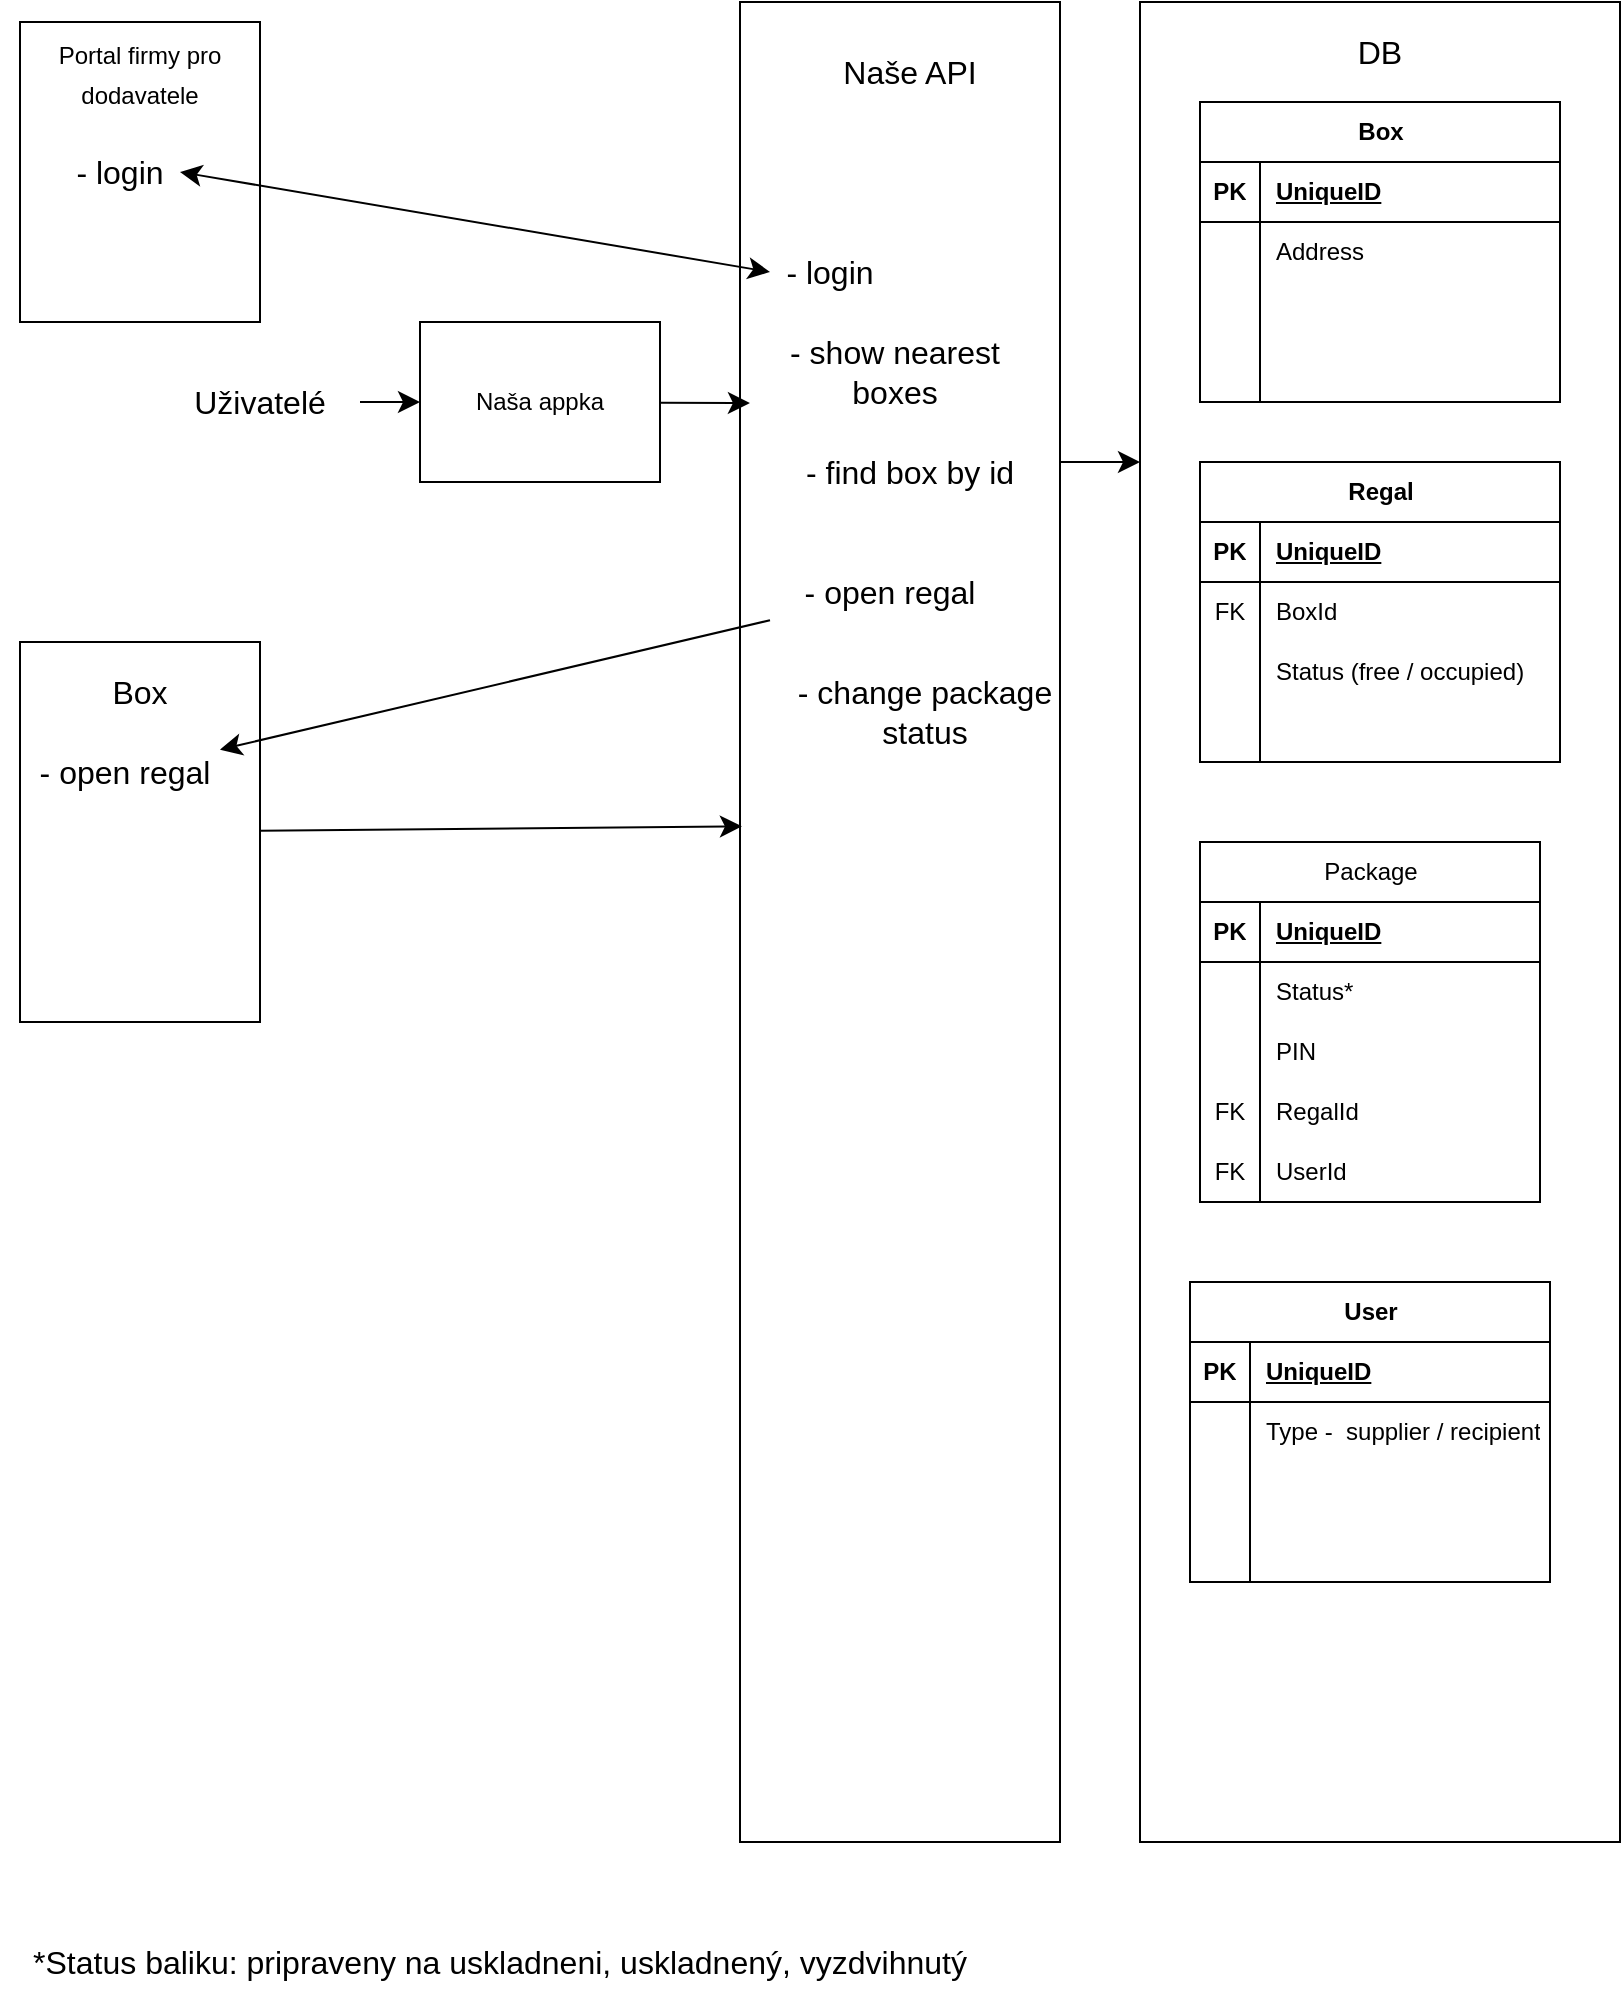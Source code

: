 <mxfile version="27.1.6">
  <diagram name="Page-1" id="fpoBpxdT-4FCp8Kz1NDN">
    <mxGraphModel grid="1" page="1" gridSize="10" guides="1" tooltips="1" connect="1" arrows="1" fold="1" pageScale="1" pageWidth="850" pageHeight="1100" math="0" shadow="0">
      <root>
        <mxCell id="0" />
        <mxCell id="1" parent="0" />
        <mxCell id="mqFSxtQdK90xiAjEzPiB-34" value="" style="rounded=0;whiteSpace=wrap;html=1;" vertex="1" parent="1">
          <mxGeometry x="600" y="40" width="240" height="920" as="geometry" />
        </mxCell>
        <mxCell id="mqFSxtQdK90xiAjEzPiB-5" value="DB" style="text;strokeColor=none;fillColor=none;html=1;align=center;verticalAlign=middle;whiteSpace=wrap;rounded=0;fontSize=16;" vertex="1" parent="1">
          <mxGeometry x="690" y="50" width="60" height="30" as="geometry" />
        </mxCell>
        <mxCell id="mqFSxtQdK90xiAjEzPiB-12" value="" style="rounded=0;whiteSpace=wrap;html=1;" vertex="1" parent="1">
          <mxGeometry x="400" y="40" width="160" height="920" as="geometry" />
        </mxCell>
        <mxCell id="2g41nI-Sr9BnSJJFJO3b-2" value="Naše API" style="text;strokeColor=none;fillColor=none;html=1;align=center;verticalAlign=middle;whiteSpace=wrap;rounded=0;fontSize=16;" vertex="1" parent="1">
          <mxGeometry x="425" y="50" width="120" height="50" as="geometry" />
        </mxCell>
        <mxCell id="mqFSxtQdK90xiAjEzPiB-17" value="Naša appka" style="rounded=0;whiteSpace=wrap;html=1;" vertex="1" parent="1">
          <mxGeometry x="240" y="200" width="120" height="80" as="geometry" />
        </mxCell>
        <mxCell id="mqFSxtQdK90xiAjEzPiB-18" value="- login" style="text;strokeColor=none;fillColor=none;html=1;align=center;verticalAlign=middle;whiteSpace=wrap;rounded=0;fontSize=16;" vertex="1" parent="1">
          <mxGeometry x="415" y="160" width="60" height="30" as="geometry" />
        </mxCell>
        <mxCell id="mqFSxtQdK90xiAjEzPiB-21" value="- show nearest boxes" style="text;strokeColor=none;fillColor=none;html=1;align=center;verticalAlign=middle;whiteSpace=wrap;rounded=0;fontSize=16;" vertex="1" parent="1">
          <mxGeometry x="415" y="210" width="125" height="30" as="geometry" />
        </mxCell>
        <mxCell id="mqFSxtQdK90xiAjEzPiB-23" style="edgeStyle=none;curved=1;rounded=0;orthogonalLoop=1;jettySize=auto;html=1;entryX=0.031;entryY=0.218;entryDx=0;entryDy=0;entryPerimeter=0;fontSize=12;startSize=8;endSize=8;" edge="1" parent="1" source="mqFSxtQdK90xiAjEzPiB-17" target="mqFSxtQdK90xiAjEzPiB-12">
          <mxGeometry relative="1" as="geometry" />
        </mxCell>
        <mxCell id="mqFSxtQdK90xiAjEzPiB-26" value="" style="rounded=0;whiteSpace=wrap;html=1;" vertex="1" parent="1">
          <mxGeometry x="40" y="50" width="120" height="150" as="geometry" />
        </mxCell>
        <mxCell id="mqFSxtQdK90xiAjEzPiB-27" value="" style="endArrow=classic;startArrow=classic;html=1;rounded=0;fontSize=12;startSize=8;endSize=8;curved=1;exitX=1;exitY=0.5;exitDx=0;exitDy=0;entryX=0;entryY=0.5;entryDx=0;entryDy=0;" edge="1" parent="1" source="mqFSxtQdK90xiAjEzPiB-95" target="mqFSxtQdK90xiAjEzPiB-18">
          <mxGeometry width="50" height="50" relative="1" as="geometry">
            <mxPoint x="220" y="140" as="sourcePoint" />
            <mxPoint x="270" y="90" as="targetPoint" />
          </mxGeometry>
        </mxCell>
        <mxCell id="mqFSxtQdK90xiAjEzPiB-31" style="edgeStyle=none;curved=1;rounded=0;orthogonalLoop=1;jettySize=auto;html=1;fontSize=12;startSize=8;endSize=8;entryX=0.006;entryY=0.448;entryDx=0;entryDy=0;entryPerimeter=0;" edge="1" parent="1" source="mqFSxtQdK90xiAjEzPiB-30" target="mqFSxtQdK90xiAjEzPiB-12">
          <mxGeometry relative="1" as="geometry" />
        </mxCell>
        <mxCell id="mqFSxtQdK90xiAjEzPiB-30" value="" style="rounded=0;whiteSpace=wrap;html=1;" vertex="1" parent="1">
          <mxGeometry x="40" y="360" width="120" height="190" as="geometry" />
        </mxCell>
        <mxCell id="mqFSxtQdK90xiAjEzPiB-33" style="edgeStyle=none;curved=1;rounded=0;orthogonalLoop=1;jettySize=auto;html=1;entryX=0;entryY=0.5;entryDx=0;entryDy=0;fontSize=12;startSize=8;endSize=8;" edge="1" parent="1" source="mqFSxtQdK90xiAjEzPiB-32" target="mqFSxtQdK90xiAjEzPiB-17">
          <mxGeometry relative="1" as="geometry" />
        </mxCell>
        <mxCell id="mqFSxtQdK90xiAjEzPiB-32" value="Uživatelé" style="text;strokeColor=none;fillColor=none;html=1;align=center;verticalAlign=middle;whiteSpace=wrap;rounded=0;fontSize=16;" vertex="1" parent="1">
          <mxGeometry x="110" y="225" width="100" height="30" as="geometry" />
        </mxCell>
        <mxCell id="mqFSxtQdK90xiAjEzPiB-49" value="&lt;span style=&quot;font-weight: 400; text-align: left; text-wrap-mode: wrap;&quot;&gt;Package&lt;/span&gt;" style="shape=table;startSize=30;container=1;collapsible=1;childLayout=tableLayout;fixedRows=1;rowLines=0;fontStyle=1;align=center;resizeLast=1;html=1;" vertex="1" parent="1">
          <mxGeometry x="630" y="460" width="170" height="180" as="geometry" />
        </mxCell>
        <mxCell id="mqFSxtQdK90xiAjEzPiB-50" value="" style="shape=tableRow;horizontal=0;startSize=0;swimlaneHead=0;swimlaneBody=0;fillColor=none;collapsible=0;dropTarget=0;points=[[0,0.5],[1,0.5]];portConstraint=eastwest;top=0;left=0;right=0;bottom=1;" vertex="1" parent="mqFSxtQdK90xiAjEzPiB-49">
          <mxGeometry y="30" width="170" height="30" as="geometry" />
        </mxCell>
        <mxCell id="mqFSxtQdK90xiAjEzPiB-51" value="PK" style="shape=partialRectangle;connectable=0;fillColor=none;top=0;left=0;bottom=0;right=0;fontStyle=1;overflow=hidden;whiteSpace=wrap;html=1;" vertex="1" parent="mqFSxtQdK90xiAjEzPiB-50">
          <mxGeometry width="30" height="30" as="geometry">
            <mxRectangle width="30" height="30" as="alternateBounds" />
          </mxGeometry>
        </mxCell>
        <mxCell id="mqFSxtQdK90xiAjEzPiB-52" value="UniqueID" style="shape=partialRectangle;connectable=0;fillColor=none;top=0;left=0;bottom=0;right=0;align=left;spacingLeft=6;fontStyle=5;overflow=hidden;whiteSpace=wrap;html=1;" vertex="1" parent="mqFSxtQdK90xiAjEzPiB-50">
          <mxGeometry x="30" width="140" height="30" as="geometry">
            <mxRectangle width="140" height="30" as="alternateBounds" />
          </mxGeometry>
        </mxCell>
        <mxCell id="mqFSxtQdK90xiAjEzPiB-53" value="" style="shape=tableRow;horizontal=0;startSize=0;swimlaneHead=0;swimlaneBody=0;fillColor=none;collapsible=0;dropTarget=0;points=[[0,0.5],[1,0.5]];portConstraint=eastwest;top=0;left=0;right=0;bottom=0;" vertex="1" parent="mqFSxtQdK90xiAjEzPiB-49">
          <mxGeometry y="60" width="170" height="30" as="geometry" />
        </mxCell>
        <mxCell id="mqFSxtQdK90xiAjEzPiB-54" value="" style="shape=partialRectangle;connectable=0;fillColor=none;top=0;left=0;bottom=0;right=0;editable=1;overflow=hidden;whiteSpace=wrap;html=1;" vertex="1" parent="mqFSxtQdK90xiAjEzPiB-53">
          <mxGeometry width="30" height="30" as="geometry">
            <mxRectangle width="30" height="30" as="alternateBounds" />
          </mxGeometry>
        </mxCell>
        <mxCell id="mqFSxtQdK90xiAjEzPiB-55" value="Status*" style="shape=partialRectangle;connectable=0;fillColor=none;top=0;left=0;bottom=0;right=0;align=left;spacingLeft=6;overflow=hidden;whiteSpace=wrap;html=1;" vertex="1" parent="mqFSxtQdK90xiAjEzPiB-53">
          <mxGeometry x="30" width="140" height="30" as="geometry">
            <mxRectangle width="140" height="30" as="alternateBounds" />
          </mxGeometry>
        </mxCell>
        <mxCell id="mqFSxtQdK90xiAjEzPiB-56" value="" style="shape=tableRow;horizontal=0;startSize=0;swimlaneHead=0;swimlaneBody=0;fillColor=none;collapsible=0;dropTarget=0;points=[[0,0.5],[1,0.5]];portConstraint=eastwest;top=0;left=0;right=0;bottom=0;" vertex="1" parent="mqFSxtQdK90xiAjEzPiB-49">
          <mxGeometry y="90" width="170" height="30" as="geometry" />
        </mxCell>
        <mxCell id="mqFSxtQdK90xiAjEzPiB-57" value="" style="shape=partialRectangle;connectable=0;fillColor=none;top=0;left=0;bottom=0;right=0;editable=1;overflow=hidden;whiteSpace=wrap;html=1;" vertex="1" parent="mqFSxtQdK90xiAjEzPiB-56">
          <mxGeometry width="30" height="30" as="geometry">
            <mxRectangle width="30" height="30" as="alternateBounds" />
          </mxGeometry>
        </mxCell>
        <mxCell id="mqFSxtQdK90xiAjEzPiB-58" value="PIN" style="shape=partialRectangle;connectable=0;fillColor=none;top=0;left=0;bottom=0;right=0;align=left;spacingLeft=6;overflow=hidden;whiteSpace=wrap;html=1;" vertex="1" parent="mqFSxtQdK90xiAjEzPiB-56">
          <mxGeometry x="30" width="140" height="30" as="geometry">
            <mxRectangle width="140" height="30" as="alternateBounds" />
          </mxGeometry>
        </mxCell>
        <mxCell id="mqFSxtQdK90xiAjEzPiB-59" value="" style="shape=tableRow;horizontal=0;startSize=0;swimlaneHead=0;swimlaneBody=0;fillColor=none;collapsible=0;dropTarget=0;points=[[0,0.5],[1,0.5]];portConstraint=eastwest;top=0;left=0;right=0;bottom=0;" vertex="1" parent="mqFSxtQdK90xiAjEzPiB-49">
          <mxGeometry y="120" width="170" height="30" as="geometry" />
        </mxCell>
        <mxCell id="mqFSxtQdK90xiAjEzPiB-60" value="FK" style="shape=partialRectangle;connectable=0;fillColor=none;top=0;left=0;bottom=0;right=0;editable=1;overflow=hidden;whiteSpace=wrap;html=1;" vertex="1" parent="mqFSxtQdK90xiAjEzPiB-59">
          <mxGeometry width="30" height="30" as="geometry">
            <mxRectangle width="30" height="30" as="alternateBounds" />
          </mxGeometry>
        </mxCell>
        <mxCell id="mqFSxtQdK90xiAjEzPiB-61" value="RegalId" style="shape=partialRectangle;connectable=0;fillColor=none;top=0;left=0;bottom=0;right=0;align=left;spacingLeft=6;overflow=hidden;whiteSpace=wrap;html=1;" vertex="1" parent="mqFSxtQdK90xiAjEzPiB-59">
          <mxGeometry x="30" width="140" height="30" as="geometry">
            <mxRectangle width="140" height="30" as="alternateBounds" />
          </mxGeometry>
        </mxCell>
        <mxCell id="mqFSxtQdK90xiAjEzPiB-115" value="" style="shape=tableRow;horizontal=0;startSize=0;swimlaneHead=0;swimlaneBody=0;fillColor=none;collapsible=0;dropTarget=0;points=[[0,0.5],[1,0.5]];portConstraint=eastwest;top=0;left=0;right=0;bottom=0;" vertex="1" parent="mqFSxtQdK90xiAjEzPiB-49">
          <mxGeometry y="150" width="170" height="30" as="geometry" />
        </mxCell>
        <mxCell id="mqFSxtQdK90xiAjEzPiB-116" value="FK" style="shape=partialRectangle;connectable=0;fillColor=none;top=0;left=0;bottom=0;right=0;editable=1;overflow=hidden;whiteSpace=wrap;html=1;" vertex="1" parent="mqFSxtQdK90xiAjEzPiB-115">
          <mxGeometry width="30" height="30" as="geometry">
            <mxRectangle width="30" height="30" as="alternateBounds" />
          </mxGeometry>
        </mxCell>
        <mxCell id="mqFSxtQdK90xiAjEzPiB-117" value="UserId" style="shape=partialRectangle;connectable=0;fillColor=none;top=0;left=0;bottom=0;right=0;align=left;spacingLeft=6;overflow=hidden;whiteSpace=wrap;html=1;" vertex="1" parent="mqFSxtQdK90xiAjEzPiB-115">
          <mxGeometry x="30" width="140" height="30" as="geometry">
            <mxRectangle width="140" height="30" as="alternateBounds" />
          </mxGeometry>
        </mxCell>
        <mxCell id="mqFSxtQdK90xiAjEzPiB-62" value="Box" style="shape=table;startSize=30;container=1;collapsible=1;childLayout=tableLayout;fixedRows=1;rowLines=0;fontStyle=1;align=center;resizeLast=1;html=1;" vertex="1" parent="1">
          <mxGeometry x="630" y="90" width="180" height="150" as="geometry" />
        </mxCell>
        <mxCell id="mqFSxtQdK90xiAjEzPiB-63" value="" style="shape=tableRow;horizontal=0;startSize=0;swimlaneHead=0;swimlaneBody=0;fillColor=none;collapsible=0;dropTarget=0;points=[[0,0.5],[1,0.5]];portConstraint=eastwest;top=0;left=0;right=0;bottom=1;" vertex="1" parent="mqFSxtQdK90xiAjEzPiB-62">
          <mxGeometry y="30" width="180" height="30" as="geometry" />
        </mxCell>
        <mxCell id="mqFSxtQdK90xiAjEzPiB-64" value="PK" style="shape=partialRectangle;connectable=0;fillColor=none;top=0;left=0;bottom=0;right=0;fontStyle=1;overflow=hidden;whiteSpace=wrap;html=1;" vertex="1" parent="mqFSxtQdK90xiAjEzPiB-63">
          <mxGeometry width="30" height="30" as="geometry">
            <mxRectangle width="30" height="30" as="alternateBounds" />
          </mxGeometry>
        </mxCell>
        <mxCell id="mqFSxtQdK90xiAjEzPiB-65" value="UniqueID" style="shape=partialRectangle;connectable=0;fillColor=none;top=0;left=0;bottom=0;right=0;align=left;spacingLeft=6;fontStyle=5;overflow=hidden;whiteSpace=wrap;html=1;" vertex="1" parent="mqFSxtQdK90xiAjEzPiB-63">
          <mxGeometry x="30" width="150" height="30" as="geometry">
            <mxRectangle width="150" height="30" as="alternateBounds" />
          </mxGeometry>
        </mxCell>
        <mxCell id="mqFSxtQdK90xiAjEzPiB-66" value="" style="shape=tableRow;horizontal=0;startSize=0;swimlaneHead=0;swimlaneBody=0;fillColor=none;collapsible=0;dropTarget=0;points=[[0,0.5],[1,0.5]];portConstraint=eastwest;top=0;left=0;right=0;bottom=0;" vertex="1" parent="mqFSxtQdK90xiAjEzPiB-62">
          <mxGeometry y="60" width="180" height="30" as="geometry" />
        </mxCell>
        <mxCell id="mqFSxtQdK90xiAjEzPiB-67" value="" style="shape=partialRectangle;connectable=0;fillColor=none;top=0;left=0;bottom=0;right=0;editable=1;overflow=hidden;whiteSpace=wrap;html=1;" vertex="1" parent="mqFSxtQdK90xiAjEzPiB-66">
          <mxGeometry width="30" height="30" as="geometry">
            <mxRectangle width="30" height="30" as="alternateBounds" />
          </mxGeometry>
        </mxCell>
        <mxCell id="mqFSxtQdK90xiAjEzPiB-68" value="Address" style="shape=partialRectangle;connectable=0;fillColor=none;top=0;left=0;bottom=0;right=0;align=left;spacingLeft=6;overflow=hidden;whiteSpace=wrap;html=1;" vertex="1" parent="mqFSxtQdK90xiAjEzPiB-66">
          <mxGeometry x="30" width="150" height="30" as="geometry">
            <mxRectangle width="150" height="30" as="alternateBounds" />
          </mxGeometry>
        </mxCell>
        <mxCell id="mqFSxtQdK90xiAjEzPiB-69" value="" style="shape=tableRow;horizontal=0;startSize=0;swimlaneHead=0;swimlaneBody=0;fillColor=none;collapsible=0;dropTarget=0;points=[[0,0.5],[1,0.5]];portConstraint=eastwest;top=0;left=0;right=0;bottom=0;" vertex="1" parent="mqFSxtQdK90xiAjEzPiB-62">
          <mxGeometry y="90" width="180" height="30" as="geometry" />
        </mxCell>
        <mxCell id="mqFSxtQdK90xiAjEzPiB-70" value="" style="shape=partialRectangle;connectable=0;fillColor=none;top=0;left=0;bottom=0;right=0;editable=1;overflow=hidden;whiteSpace=wrap;html=1;" vertex="1" parent="mqFSxtQdK90xiAjEzPiB-69">
          <mxGeometry width="30" height="30" as="geometry">
            <mxRectangle width="30" height="30" as="alternateBounds" />
          </mxGeometry>
        </mxCell>
        <mxCell id="mqFSxtQdK90xiAjEzPiB-71" value="" style="shape=partialRectangle;connectable=0;fillColor=none;top=0;left=0;bottom=0;right=0;align=left;spacingLeft=6;overflow=hidden;whiteSpace=wrap;html=1;" vertex="1" parent="mqFSxtQdK90xiAjEzPiB-69">
          <mxGeometry x="30" width="150" height="30" as="geometry">
            <mxRectangle width="150" height="30" as="alternateBounds" />
          </mxGeometry>
        </mxCell>
        <mxCell id="mqFSxtQdK90xiAjEzPiB-72" value="" style="shape=tableRow;horizontal=0;startSize=0;swimlaneHead=0;swimlaneBody=0;fillColor=none;collapsible=0;dropTarget=0;points=[[0,0.5],[1,0.5]];portConstraint=eastwest;top=0;left=0;right=0;bottom=0;" vertex="1" parent="mqFSxtQdK90xiAjEzPiB-62">
          <mxGeometry y="120" width="180" height="30" as="geometry" />
        </mxCell>
        <mxCell id="mqFSxtQdK90xiAjEzPiB-73" value="" style="shape=partialRectangle;connectable=0;fillColor=none;top=0;left=0;bottom=0;right=0;editable=1;overflow=hidden;whiteSpace=wrap;html=1;" vertex="1" parent="mqFSxtQdK90xiAjEzPiB-72">
          <mxGeometry width="30" height="30" as="geometry">
            <mxRectangle width="30" height="30" as="alternateBounds" />
          </mxGeometry>
        </mxCell>
        <mxCell id="mqFSxtQdK90xiAjEzPiB-74" value="" style="shape=partialRectangle;connectable=0;fillColor=none;top=0;left=0;bottom=0;right=0;align=left;spacingLeft=6;overflow=hidden;whiteSpace=wrap;html=1;" vertex="1" parent="mqFSxtQdK90xiAjEzPiB-72">
          <mxGeometry x="30" width="150" height="30" as="geometry">
            <mxRectangle width="150" height="30" as="alternateBounds" />
          </mxGeometry>
        </mxCell>
        <mxCell id="mqFSxtQdK90xiAjEzPiB-75" value="Regal" style="shape=table;startSize=30;container=1;collapsible=1;childLayout=tableLayout;fixedRows=1;rowLines=0;fontStyle=1;align=center;resizeLast=1;html=1;" vertex="1" parent="1">
          <mxGeometry x="630" y="270" width="180" height="150" as="geometry" />
        </mxCell>
        <mxCell id="mqFSxtQdK90xiAjEzPiB-76" value="" style="shape=tableRow;horizontal=0;startSize=0;swimlaneHead=0;swimlaneBody=0;fillColor=none;collapsible=0;dropTarget=0;points=[[0,0.5],[1,0.5]];portConstraint=eastwest;top=0;left=0;right=0;bottom=1;" vertex="1" parent="mqFSxtQdK90xiAjEzPiB-75">
          <mxGeometry y="30" width="180" height="30" as="geometry" />
        </mxCell>
        <mxCell id="mqFSxtQdK90xiAjEzPiB-77" value="PK" style="shape=partialRectangle;connectable=0;fillColor=none;top=0;left=0;bottom=0;right=0;fontStyle=1;overflow=hidden;whiteSpace=wrap;html=1;" vertex="1" parent="mqFSxtQdK90xiAjEzPiB-76">
          <mxGeometry width="30" height="30" as="geometry">
            <mxRectangle width="30" height="30" as="alternateBounds" />
          </mxGeometry>
        </mxCell>
        <mxCell id="mqFSxtQdK90xiAjEzPiB-78" value="UniqueID" style="shape=partialRectangle;connectable=0;fillColor=none;top=0;left=0;bottom=0;right=0;align=left;spacingLeft=6;fontStyle=5;overflow=hidden;whiteSpace=wrap;html=1;" vertex="1" parent="mqFSxtQdK90xiAjEzPiB-76">
          <mxGeometry x="30" width="150" height="30" as="geometry">
            <mxRectangle width="150" height="30" as="alternateBounds" />
          </mxGeometry>
        </mxCell>
        <mxCell id="mqFSxtQdK90xiAjEzPiB-79" value="" style="shape=tableRow;horizontal=0;startSize=0;swimlaneHead=0;swimlaneBody=0;fillColor=none;collapsible=0;dropTarget=0;points=[[0,0.5],[1,0.5]];portConstraint=eastwest;top=0;left=0;right=0;bottom=0;" vertex="1" parent="mqFSxtQdK90xiAjEzPiB-75">
          <mxGeometry y="60" width="180" height="30" as="geometry" />
        </mxCell>
        <mxCell id="mqFSxtQdK90xiAjEzPiB-80" value="FK" style="shape=partialRectangle;connectable=0;fillColor=none;top=0;left=0;bottom=0;right=0;editable=1;overflow=hidden;whiteSpace=wrap;html=1;" vertex="1" parent="mqFSxtQdK90xiAjEzPiB-79">
          <mxGeometry width="30" height="30" as="geometry">
            <mxRectangle width="30" height="30" as="alternateBounds" />
          </mxGeometry>
        </mxCell>
        <mxCell id="mqFSxtQdK90xiAjEzPiB-81" value="BoxId" style="shape=partialRectangle;connectable=0;fillColor=none;top=0;left=0;bottom=0;right=0;align=left;spacingLeft=6;overflow=hidden;whiteSpace=wrap;html=1;" vertex="1" parent="mqFSxtQdK90xiAjEzPiB-79">
          <mxGeometry x="30" width="150" height="30" as="geometry">
            <mxRectangle width="150" height="30" as="alternateBounds" />
          </mxGeometry>
        </mxCell>
        <mxCell id="mqFSxtQdK90xiAjEzPiB-82" value="" style="shape=tableRow;horizontal=0;startSize=0;swimlaneHead=0;swimlaneBody=0;fillColor=none;collapsible=0;dropTarget=0;points=[[0,0.5],[1,0.5]];portConstraint=eastwest;top=0;left=0;right=0;bottom=0;" vertex="1" parent="mqFSxtQdK90xiAjEzPiB-75">
          <mxGeometry y="90" width="180" height="30" as="geometry" />
        </mxCell>
        <mxCell id="mqFSxtQdK90xiAjEzPiB-83" value="" style="shape=partialRectangle;connectable=0;fillColor=none;top=0;left=0;bottom=0;right=0;editable=1;overflow=hidden;whiteSpace=wrap;html=1;" vertex="1" parent="mqFSxtQdK90xiAjEzPiB-82">
          <mxGeometry width="30" height="30" as="geometry">
            <mxRectangle width="30" height="30" as="alternateBounds" />
          </mxGeometry>
        </mxCell>
        <mxCell id="mqFSxtQdK90xiAjEzPiB-84" value="Status (free / occupied)" style="shape=partialRectangle;connectable=0;fillColor=none;top=0;left=0;bottom=0;right=0;align=left;spacingLeft=6;overflow=hidden;whiteSpace=wrap;html=1;" vertex="1" parent="mqFSxtQdK90xiAjEzPiB-82">
          <mxGeometry x="30" width="150" height="30" as="geometry">
            <mxRectangle width="150" height="30" as="alternateBounds" />
          </mxGeometry>
        </mxCell>
        <mxCell id="mqFSxtQdK90xiAjEzPiB-85" value="" style="shape=tableRow;horizontal=0;startSize=0;swimlaneHead=0;swimlaneBody=0;fillColor=none;collapsible=0;dropTarget=0;points=[[0,0.5],[1,0.5]];portConstraint=eastwest;top=0;left=0;right=0;bottom=0;" vertex="1" parent="mqFSxtQdK90xiAjEzPiB-75">
          <mxGeometry y="120" width="180" height="30" as="geometry" />
        </mxCell>
        <mxCell id="mqFSxtQdK90xiAjEzPiB-86" value="" style="shape=partialRectangle;connectable=0;fillColor=none;top=0;left=0;bottom=0;right=0;editable=1;overflow=hidden;whiteSpace=wrap;html=1;" vertex="1" parent="mqFSxtQdK90xiAjEzPiB-85">
          <mxGeometry width="30" height="30" as="geometry">
            <mxRectangle width="30" height="30" as="alternateBounds" />
          </mxGeometry>
        </mxCell>
        <mxCell id="mqFSxtQdK90xiAjEzPiB-87" value="" style="shape=partialRectangle;connectable=0;fillColor=none;top=0;left=0;bottom=0;right=0;align=left;spacingLeft=6;overflow=hidden;whiteSpace=wrap;html=1;" vertex="1" parent="mqFSxtQdK90xiAjEzPiB-85">
          <mxGeometry x="30" width="150" height="30" as="geometry">
            <mxRectangle width="150" height="30" as="alternateBounds" />
          </mxGeometry>
        </mxCell>
        <mxCell id="mqFSxtQdK90xiAjEzPiB-88" value="*Status baliku: pripraveny na uskladneni, uskladnený, vyzdvihnutý" style="text;strokeColor=none;fillColor=none;html=1;align=center;verticalAlign=middle;whiteSpace=wrap;rounded=0;fontSize=16;" vertex="1" parent="1">
          <mxGeometry x="30" y="1000" width="500" height="40" as="geometry" />
        </mxCell>
        <mxCell id="mqFSxtQdK90xiAjEzPiB-91" value="- find box by id" style="text;strokeColor=none;fillColor=none;html=1;align=center;verticalAlign=middle;whiteSpace=wrap;rounded=0;fontSize=16;" vertex="1" parent="1">
          <mxGeometry x="415" y="260" width="140" height="30" as="geometry" />
        </mxCell>
        <mxCell id="mqFSxtQdK90xiAjEzPiB-93" style="edgeStyle=none;curved=1;rounded=0;orthogonalLoop=1;jettySize=auto;html=1;exitX=1;exitY=0.25;exitDx=0;exitDy=0;entryX=0;entryY=0.25;entryDx=0;entryDy=0;fontSize=12;startSize=8;endSize=8;" edge="1" parent="1" source="mqFSxtQdK90xiAjEzPiB-12" target="mqFSxtQdK90xiAjEzPiB-34">
          <mxGeometry relative="1" as="geometry" />
        </mxCell>
        <mxCell id="mqFSxtQdK90xiAjEzPiB-94" value="&lt;span style=&quot;font-size: 12px;&quot;&gt;Portal firmy pro dodavatele&lt;/span&gt;" style="text;strokeColor=none;fillColor=none;html=1;align=center;verticalAlign=middle;whiteSpace=wrap;rounded=0;fontSize=16;" vertex="1" parent="1">
          <mxGeometry x="50" y="60" width="100" height="30" as="geometry" />
        </mxCell>
        <mxCell id="mqFSxtQdK90xiAjEzPiB-95" value="- login" style="text;strokeColor=none;fillColor=none;html=1;align=center;verticalAlign=middle;whiteSpace=wrap;rounded=0;fontSize=16;" vertex="1" parent="1">
          <mxGeometry x="60" y="110" width="60" height="30" as="geometry" />
        </mxCell>
        <mxCell id="mqFSxtQdK90xiAjEzPiB-96" value="User" style="shape=table;startSize=30;container=1;collapsible=1;childLayout=tableLayout;fixedRows=1;rowLines=0;fontStyle=1;align=center;resizeLast=1;html=1;" vertex="1" parent="1">
          <mxGeometry x="625" y="680" width="180" height="150" as="geometry" />
        </mxCell>
        <mxCell id="mqFSxtQdK90xiAjEzPiB-97" value="" style="shape=tableRow;horizontal=0;startSize=0;swimlaneHead=0;swimlaneBody=0;fillColor=none;collapsible=0;dropTarget=0;points=[[0,0.5],[1,0.5]];portConstraint=eastwest;top=0;left=0;right=0;bottom=1;" vertex="1" parent="mqFSxtQdK90xiAjEzPiB-96">
          <mxGeometry y="30" width="180" height="30" as="geometry" />
        </mxCell>
        <mxCell id="mqFSxtQdK90xiAjEzPiB-98" value="PK" style="shape=partialRectangle;connectable=0;fillColor=none;top=0;left=0;bottom=0;right=0;fontStyle=1;overflow=hidden;whiteSpace=wrap;html=1;" vertex="1" parent="mqFSxtQdK90xiAjEzPiB-97">
          <mxGeometry width="30" height="30" as="geometry">
            <mxRectangle width="30" height="30" as="alternateBounds" />
          </mxGeometry>
        </mxCell>
        <mxCell id="mqFSxtQdK90xiAjEzPiB-99" value="UniqueID" style="shape=partialRectangle;connectable=0;fillColor=none;top=0;left=0;bottom=0;right=0;align=left;spacingLeft=6;fontStyle=5;overflow=hidden;whiteSpace=wrap;html=1;" vertex="1" parent="mqFSxtQdK90xiAjEzPiB-97">
          <mxGeometry x="30" width="150" height="30" as="geometry">
            <mxRectangle width="150" height="30" as="alternateBounds" />
          </mxGeometry>
        </mxCell>
        <mxCell id="mqFSxtQdK90xiAjEzPiB-100" value="" style="shape=tableRow;horizontal=0;startSize=0;swimlaneHead=0;swimlaneBody=0;fillColor=none;collapsible=0;dropTarget=0;points=[[0,0.5],[1,0.5]];portConstraint=eastwest;top=0;left=0;right=0;bottom=0;" vertex="1" parent="mqFSxtQdK90xiAjEzPiB-96">
          <mxGeometry y="60" width="180" height="30" as="geometry" />
        </mxCell>
        <mxCell id="mqFSxtQdK90xiAjEzPiB-101" value="" style="shape=partialRectangle;connectable=0;fillColor=none;top=0;left=0;bottom=0;right=0;editable=1;overflow=hidden;whiteSpace=wrap;html=1;" vertex="1" parent="mqFSxtQdK90xiAjEzPiB-100">
          <mxGeometry width="30" height="30" as="geometry">
            <mxRectangle width="30" height="30" as="alternateBounds" />
          </mxGeometry>
        </mxCell>
        <mxCell id="mqFSxtQdK90xiAjEzPiB-102" value="Type -&amp;nbsp; supplier / recipient" style="shape=partialRectangle;connectable=0;fillColor=none;top=0;left=0;bottom=0;right=0;align=left;spacingLeft=6;overflow=hidden;whiteSpace=wrap;html=1;" vertex="1" parent="mqFSxtQdK90xiAjEzPiB-100">
          <mxGeometry x="30" width="150" height="30" as="geometry">
            <mxRectangle width="150" height="30" as="alternateBounds" />
          </mxGeometry>
        </mxCell>
        <mxCell id="mqFSxtQdK90xiAjEzPiB-103" value="" style="shape=tableRow;horizontal=0;startSize=0;swimlaneHead=0;swimlaneBody=0;fillColor=none;collapsible=0;dropTarget=0;points=[[0,0.5],[1,0.5]];portConstraint=eastwest;top=0;left=0;right=0;bottom=0;" vertex="1" parent="mqFSxtQdK90xiAjEzPiB-96">
          <mxGeometry y="90" width="180" height="30" as="geometry" />
        </mxCell>
        <mxCell id="mqFSxtQdK90xiAjEzPiB-104" value="" style="shape=partialRectangle;connectable=0;fillColor=none;top=0;left=0;bottom=0;right=0;editable=1;overflow=hidden;whiteSpace=wrap;html=1;" vertex="1" parent="mqFSxtQdK90xiAjEzPiB-103">
          <mxGeometry width="30" height="30" as="geometry">
            <mxRectangle width="30" height="30" as="alternateBounds" />
          </mxGeometry>
        </mxCell>
        <mxCell id="mqFSxtQdK90xiAjEzPiB-105" value="" style="shape=partialRectangle;connectable=0;fillColor=none;top=0;left=0;bottom=0;right=0;align=left;spacingLeft=6;overflow=hidden;whiteSpace=wrap;html=1;" vertex="1" parent="mqFSxtQdK90xiAjEzPiB-103">
          <mxGeometry x="30" width="150" height="30" as="geometry">
            <mxRectangle width="150" height="30" as="alternateBounds" />
          </mxGeometry>
        </mxCell>
        <mxCell id="mqFSxtQdK90xiAjEzPiB-106" value="" style="shape=tableRow;horizontal=0;startSize=0;swimlaneHead=0;swimlaneBody=0;fillColor=none;collapsible=0;dropTarget=0;points=[[0,0.5],[1,0.5]];portConstraint=eastwest;top=0;left=0;right=0;bottom=0;" vertex="1" parent="mqFSxtQdK90xiAjEzPiB-96">
          <mxGeometry y="120" width="180" height="30" as="geometry" />
        </mxCell>
        <mxCell id="mqFSxtQdK90xiAjEzPiB-107" value="" style="shape=partialRectangle;connectable=0;fillColor=none;top=0;left=0;bottom=0;right=0;editable=1;overflow=hidden;whiteSpace=wrap;html=1;" vertex="1" parent="mqFSxtQdK90xiAjEzPiB-106">
          <mxGeometry width="30" height="30" as="geometry">
            <mxRectangle width="30" height="30" as="alternateBounds" />
          </mxGeometry>
        </mxCell>
        <mxCell id="mqFSxtQdK90xiAjEzPiB-108" value="" style="shape=partialRectangle;connectable=0;fillColor=none;top=0;left=0;bottom=0;right=0;align=left;spacingLeft=6;overflow=hidden;whiteSpace=wrap;html=1;" vertex="1" parent="mqFSxtQdK90xiAjEzPiB-106">
          <mxGeometry x="30" width="150" height="30" as="geometry">
            <mxRectangle width="150" height="30" as="alternateBounds" />
          </mxGeometry>
        </mxCell>
        <mxCell id="mqFSxtQdK90xiAjEzPiB-109" value="Box" style="text;strokeColor=none;fillColor=none;html=1;align=center;verticalAlign=middle;whiteSpace=wrap;rounded=0;fontSize=16;" vertex="1" parent="1">
          <mxGeometry x="70" y="370" width="60" height="30" as="geometry" />
        </mxCell>
        <mxCell id="mqFSxtQdK90xiAjEzPiB-110" value="- open regal" style="text;strokeColor=none;fillColor=none;html=1;align=center;verticalAlign=middle;whiteSpace=wrap;rounded=0;fontSize=16;" vertex="1" parent="1">
          <mxGeometry x="415" y="320" width="120" height="30" as="geometry" />
        </mxCell>
        <mxCell id="mqFSxtQdK90xiAjEzPiB-112" style="edgeStyle=none;curved=1;rounded=0;orthogonalLoop=1;jettySize=auto;html=1;fontSize=12;startSize=8;endSize=8;" edge="1" parent="1" source="mqFSxtQdK90xiAjEzPiB-110" target="mqFSxtQdK90xiAjEzPiB-114">
          <mxGeometry relative="1" as="geometry" />
        </mxCell>
        <mxCell id="mqFSxtQdK90xiAjEzPiB-113" value="- change package status" style="text;strokeColor=none;fillColor=none;html=1;align=center;verticalAlign=middle;whiteSpace=wrap;rounded=0;fontSize=16;" vertex="1" parent="1">
          <mxGeometry x="425" y="380" width="135" height="30" as="geometry" />
        </mxCell>
        <mxCell id="mqFSxtQdK90xiAjEzPiB-114" value="- open regal" style="text;strokeColor=none;fillColor=none;html=1;align=center;verticalAlign=middle;whiteSpace=wrap;rounded=0;fontSize=16;" vertex="1" parent="1">
          <mxGeometry x="45" y="410" width="95" height="30" as="geometry" />
        </mxCell>
      </root>
    </mxGraphModel>
  </diagram>
</mxfile>
